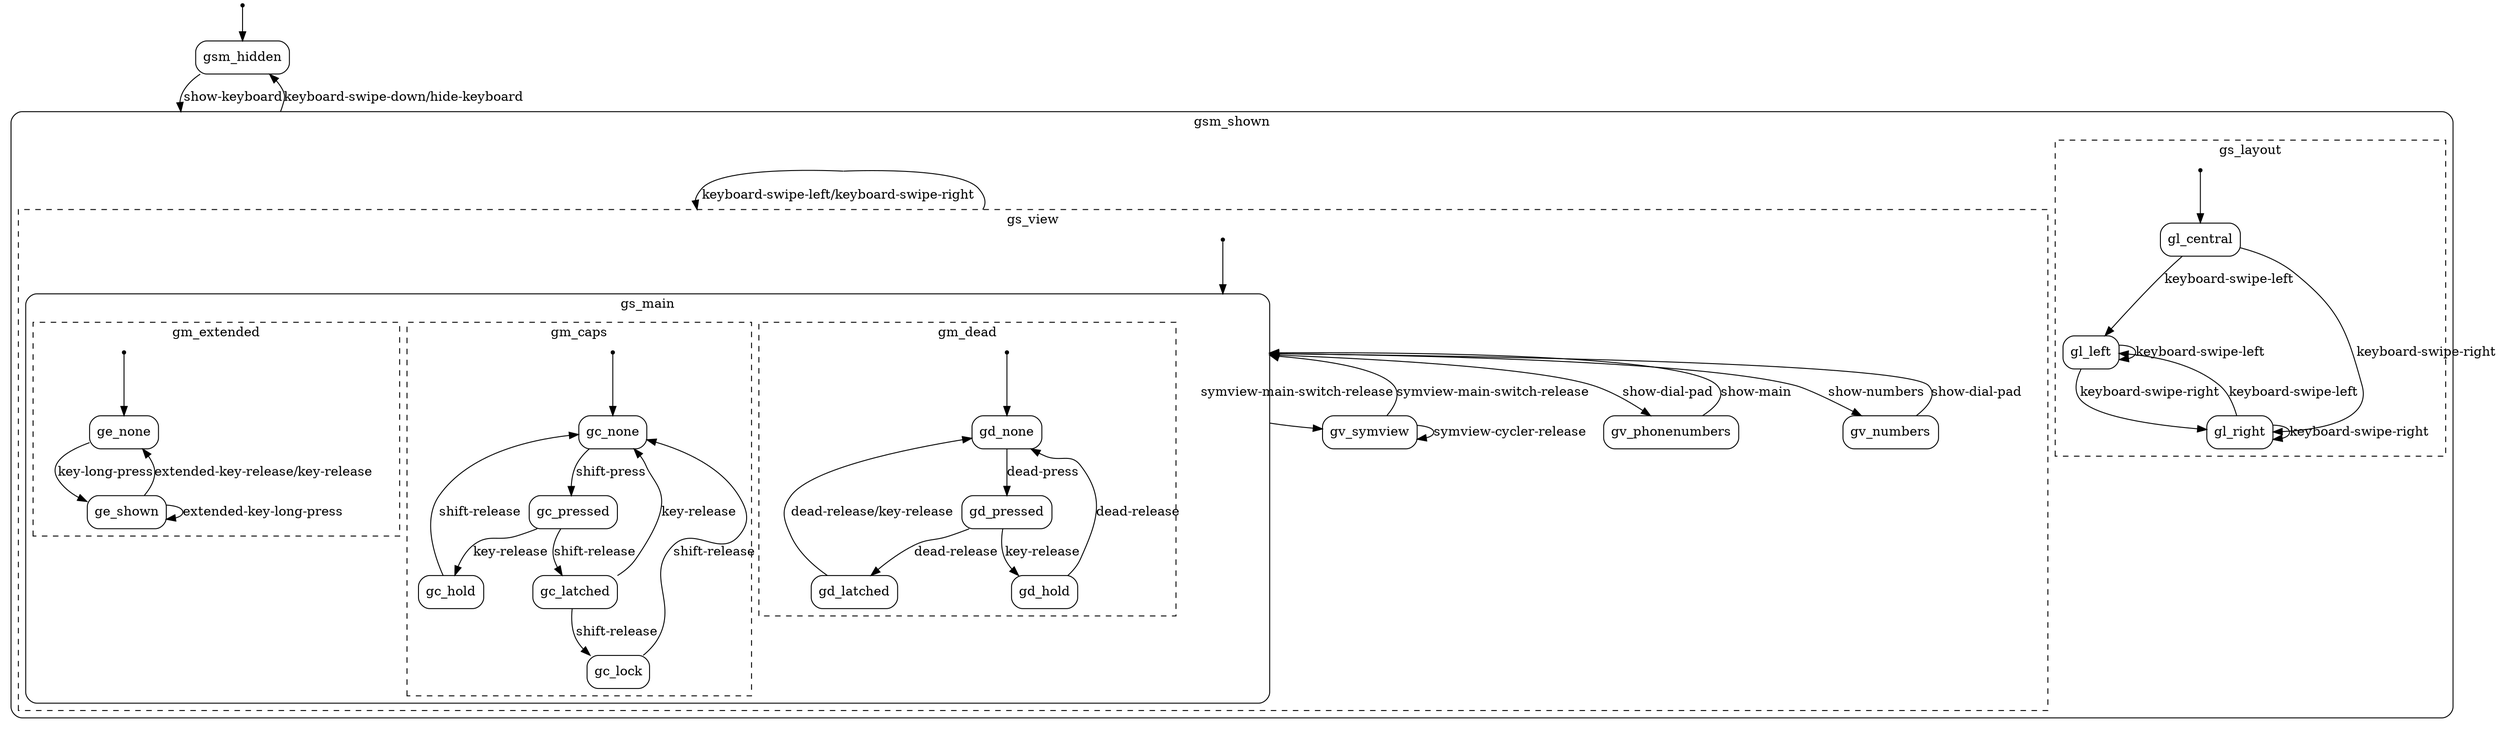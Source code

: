 //           TODO: Layout switching - probably just draw an arrow
// TODO continued: arrow from gsm_shown to itself which means
// TODO continued: resetting all states inside. DONE, VERIFY

// TODO: Add caps lock.

// TODO: Add extended keyboard state, probably only for main view. DONE, VERIFY

// TODO: Add recursive/counting key press state?

//           TODO: move main/symview/number/phonenumber states
// TODO continued: outside, so we can show them directly without
// TODO continued: transitioning from main. This means five toplevel
// TODO continued: states - hidden, main, symview, number and
// TODO continued: phonenumber.

//           TODO: if we want to show extended keyboards over another
// TODO continued: extended keyboard then we will need to subclass
// TODO continued: QAbstractState handling recursive entrances into
// TODO continued: and exits from it.

// TODO: Add state for split layouts?
// (https://lh3.googleusercontent.com/-f9jZK-gbuS0/TqcAh0uEfzI/AAAAAAAAXeY/kLHY4hdlgbI/s640/photo%25203.PNG)

// Inputs:

// These come from keyboard:
// key-press,
// key-release,
// key-long-press,
// key-long-release,
// extended-key-press,
// extended-key-release,
// extended-long-key-press,
// extended-long-key-release,
// shift-press,
// shift-release,
// symview-main-switch-release,
// symview-cycler-release,
// dead-press,
// dead-release,
// key-swipe-up,
// key-swipe-down,
// key-swipe-right,
// key-swipe-left,
// keyboard-swipe-up,
// keyboard-swipe-down,
// keyboard-swipe-left,
// keyboard-swipe-right,
//
// These come from outside keyboard:
// show-keyboard,
// hide-keyboard,
// show-main,
// show-numbers,
// show-dial-pad,
// show-symview?

digraph GSM {
	// Default node style - rounded boxes.
	node [shape=box style=rounded];
	// This is to be able to point to clusters instead of states.
	compound=true;

	{ rank=same; gsm_begin [shape="point"]; }
	{ rank=same; gsm_hidden; }

	subgraph cluster_gsm_shown {
		label="gsm_shown";
		style="rounded";

		gs_layout_switch_helper [shape=none, label="", style="invis", fixedsize=true, height=0, width=0];

		subgraph cluster_gs_layout {
			label="gs_layout";
			style="dashed";

			gl_begin [shape=point];
			gl_central;
			gl_left;
			gl_right;

			gl_begin -> gl_central;

			gl_central -> gl_left [label="keyboard-swipe-left"];
			gl_central -> gl_right [label="keyboard-swipe-right"];

			gl_left -> gl_left [label="keyboard-swipe-left"];
			gl_left -> gl_right [label="keyboard-swipe-right"];

			gl_right -> gl_left [label="keyboard-swipe-left"];
			gl_right -> gl_right [label="keyboard-swipe-right"];
		} // subgraph cluster_gs_layout

		subgraph cluster_gs_view {
			label="gs_view";
			style="dashed";

			subgraph cluster_gv_main {
				label="gs_main";
				style="rounded";
				gm_begin [shape=none, style="invis"];

				// Dead key
				subgraph cluster_gm_dead {
					style="dashed";
					label="gm_dead";
					gd_begin [shape=point];
					gd_none;
					gd_pressed;
					gd_latched;
					gd_hold;

					gd_begin -> gd_none;

					// Intended use-cases:
					// (hit = press and release)
					// 1. press dead key (gd_pressed):
					//    1a)
					//       - release dead key (gd_latched),
					//       - hit other key or release dead key to deactivate it (gd_none)
					//    1b)
					//       - hit some ordinary keys (gd_hold)
					//       - release dead key (gd_none)
					gd_none -> gd_pressed [label="dead-press"];

					gd_pressed -> gd_latched [label="dead-release"];
					gd_pressed -> gd_hold [label="key-release"];

					gd_latched -> gd_none [label="dead-release/key-release"];

					gd_hold -> gd_none [label="dead-release"]
				} // subgraph cluster_gm_dead

				// Shift
				subgraph cluster_gm_caps {
					shape="box";
					style="dashed";
					label="gm_caps";

					gc_begin [shape=point];
					gc_none;
					gc_pressed;
					gc_latched;
					gc_hold;
					gc_lock;

					// intended use-cases:
					// hit = press and release
					// 1. press shift (gc_pressed):
					//    1a) release shift key (gc_latched),
					//       1a1)
					//          - hit shift again (gc_lock)
					//          - hit some ordinary keys
					//          - hit shift (gc_none)
					//       1a2) hit other key to type single capital letter (gc_none)
					//    1b)
					//       - hit some ordinary keys (gc_hold)
					//       - release shift (gc_none)
					gc_begin -> gc_none;

					gc_none -> gc_pressed [label="shift-press"];

					gc_pressed -> gc_latched [label="shift-release"];
					gc_pressed -> gc_hold [label="key-release"];

					gc_latched -> gc_lock [label="shift-release"];
					gc_latched -> gc_none [label="key-release"];

					gc_hold -> gc_none [label="shift-release"];

					gc_lock -> gc_none [label="shift-release"];
				} // subgraph cluster_gm_caps

				// Extended keyboard
				subgraph cluster_gm_extended {
					style="dashed";
					label="gm_extended";

					ge_begin [shape=point];
					ge_none;
					ge_shown;

					ge_begin -> ge_none;

					ge_none -> ge_shown [label="key-long-press"];

					ge_shown -> ge_none [label="extended-key-release/key-release"];
					ge_shown -> ge_shown [label="extended-key-long-press"];
				} // subgraph cluster_gm_extended
			} // subgraph cluster_gv_main

			gv_begin [shape=point];
			gv_layout_switch_helper [shape=none, label="", style="invis", fixedsize=true, height=0, width=0];
			gv_symview;
			gv_phonenumbers;
			gv_numbers;

			gv_begin -> gm_begin [lhead="cluster_gv_main"];

			gm_begin -> gv_symview [label="symview-main-switch-release" ltail="cluster_gv_main"];
			gm_begin -> gv_phonenumbers [label="show-dial-pad" ltail="cluster_gv_main"];
			gm_begin -> gv_numbers [label="show-numbers", ltail="cluster_gv_main"];

			gv_symview -> gv_symview [label="symview-cycler-release"];
			gv_symview -> gm_begin [label="symview-main-switch-release" lhead="cluster_gv_main"];

			gv_phonenumbers -> gm_begin [label="show-main" lhead="cluster_gv_main"];

			gv_numbers -> gm_begin [label="show-dial-pad", lhead="cluster_gv_main"];
		} // subgraph cluster_gs_view

		gs_hidden_helper [shape=none, label="", style="invis", fixedsize=true, height=0, width=0];

		gv_layout_switch_helper -> gs_layout_switch_helper [ltail="cluster_gs_view", arrowhead=none];

		gs_layout_switch_helper -> gv_layout_switch_helper [label="keyboard-swipe-left/keyboard-swipe-right", lhead="cluster_gs_view"];
	} // subgraph cluster_gsm_shown

	gsm_begin -> gsm_hidden;

	gsm_hidden -> gs_hidden_helper [label="show-keyboard", lhead="cluster_gsm_shown"];

	gs_hidden_helper -> gsm_hidden [label="keyboard-swipe-down/hide-keyboard", ltail="cluster_gsm_shown"];

} // digraph GSM
